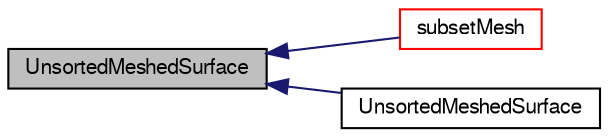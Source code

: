 digraph "UnsortedMeshedSurface"
{
  bgcolor="transparent";
  edge [fontname="FreeSans",fontsize="10",labelfontname="FreeSans",labelfontsize="10"];
  node [fontname="FreeSans",fontsize="10",shape=record];
  rankdir="LR";
  Node1 [label="UnsortedMeshedSurface",height=0.2,width=0.4,color="black", fillcolor="grey75", style="filled", fontcolor="black"];
  Node1 -> Node2 [dir="back",color="midnightblue",fontsize="10",style="solid",fontname="FreeSans"];
  Node2 [label="subsetMesh",height=0.2,width=0.4,color="red",URL="$a29574.html#acba617d04ddec34575e3aa56364a70fa",tooltip="Return new surface. "];
  Node1 -> Node22 [dir="back",color="midnightblue",fontsize="10",style="solid",fontname="FreeSans"];
  Node22 [label="UnsortedMeshedSurface",height=0.2,width=0.4,color="black",URL="$a29574.html#aa8b5a2814921a01a62c0c013fc261244",tooltip="Construct by transferring components. "];
}
